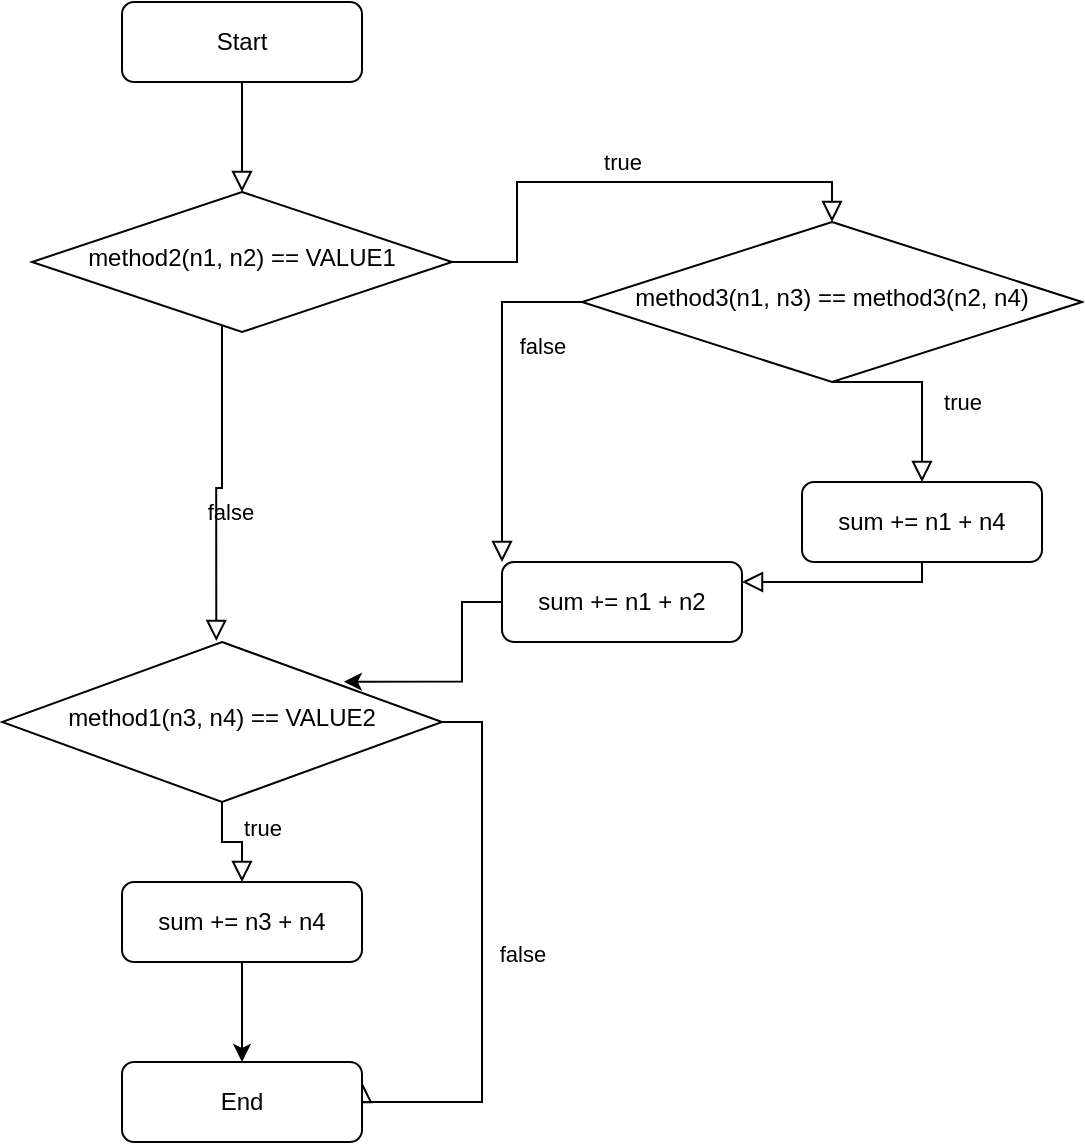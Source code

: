 <mxfile version="24.2.5" type="device">
  <diagram name="Page-1" id="5ynJy42BxBXal5pXmUsA">
    <mxGraphModel dx="1179" dy="683" grid="1" gridSize="10" guides="1" tooltips="1" connect="1" arrows="1" fold="1" page="1" pageScale="1" pageWidth="827" pageHeight="1169" math="0" shadow="0">
      <root>
        <mxCell id="0" />
        <mxCell id="1" parent="0" />
        <mxCell id="nx2Eyv0rDoXRoa020SPR-4" value="" style="rounded=0;html=1;jettySize=auto;orthogonalLoop=1;fontSize=11;endArrow=block;endFill=0;endSize=8;strokeWidth=1;shadow=0;labelBackgroundColor=none;edgeStyle=orthogonalEdgeStyle;" edge="1" parent="1" source="nx2Eyv0rDoXRoa020SPR-5" target="nx2Eyv0rDoXRoa020SPR-8">
          <mxGeometry relative="1" as="geometry" />
        </mxCell>
        <mxCell id="nx2Eyv0rDoXRoa020SPR-5" value="Start" style="rounded=1;whiteSpace=wrap;html=1;fontSize=12;glass=0;strokeWidth=1;shadow=0;" vertex="1" parent="1">
          <mxGeometry x="280" y="110" width="120" height="40" as="geometry" />
        </mxCell>
        <mxCell id="nx2Eyv0rDoXRoa020SPR-6" value="false" style="rounded=0;html=1;jettySize=auto;orthogonalLoop=1;fontSize=11;endArrow=block;endFill=0;endSize=8;strokeWidth=1;shadow=0;labelBackgroundColor=none;edgeStyle=orthogonalEdgeStyle;entryX=0.487;entryY=-0.007;entryDx=0;entryDy=0;entryPerimeter=0;" edge="1" parent="1" source="nx2Eyv0rDoXRoa020SPR-8" target="nx2Eyv0rDoXRoa020SPR-12">
          <mxGeometry x="0.196" y="7" relative="1" as="geometry">
            <mxPoint as="offset" />
            <mxPoint x="340" y="320" as="targetPoint" />
            <Array as="points">
              <mxPoint x="330" y="353" />
              <mxPoint x="327" y="353" />
            </Array>
          </mxGeometry>
        </mxCell>
        <mxCell id="nx2Eyv0rDoXRoa020SPR-7" value="true" style="edgeStyle=orthogonalEdgeStyle;rounded=0;html=1;jettySize=auto;orthogonalLoop=1;fontSize=11;endArrow=block;endFill=0;endSize=8;strokeWidth=1;shadow=0;labelBackgroundColor=none;entryX=0.5;entryY=0;entryDx=0;entryDy=0;" edge="1" parent="1" source="nx2Eyv0rDoXRoa020SPR-8" target="nx2Eyv0rDoXRoa020SPR-18">
          <mxGeometry y="10" relative="1" as="geometry">
            <mxPoint as="offset" />
            <mxPoint x="530" y="240" as="targetPoint" />
          </mxGeometry>
        </mxCell>
        <mxCell id="nx2Eyv0rDoXRoa020SPR-8" value="method2(n1, n2) == VALUE1" style="rhombus;whiteSpace=wrap;html=1;shadow=0;fontFamily=Helvetica;fontSize=12;align=center;strokeWidth=1;spacing=6;spacingTop=-4;" vertex="1" parent="1">
          <mxGeometry x="235" y="205" width="210" height="70" as="geometry" />
        </mxCell>
        <mxCell id="nx2Eyv0rDoXRoa020SPR-10" value="true" style="rounded=0;html=1;jettySize=auto;orthogonalLoop=1;fontSize=11;endArrow=block;endFill=0;endSize=8;strokeWidth=1;shadow=0;labelBackgroundColor=none;edgeStyle=orthogonalEdgeStyle;entryX=0.5;entryY=0;entryDx=0;entryDy=0;" edge="1" parent="1" source="nx2Eyv0rDoXRoa020SPR-12" target="nx2Eyv0rDoXRoa020SPR-17">
          <mxGeometry x="-0.5" y="20" relative="1" as="geometry">
            <mxPoint as="offset" />
          </mxGeometry>
        </mxCell>
        <mxCell id="nx2Eyv0rDoXRoa020SPR-11" value="false" style="edgeStyle=orthogonalEdgeStyle;rounded=0;html=1;jettySize=auto;orthogonalLoop=1;fontSize=11;endArrow=block;endFill=0;endSize=8;strokeWidth=1;shadow=0;labelBackgroundColor=none;entryX=1;entryY=0.25;entryDx=0;entryDy=0;" edge="1" parent="1" source="nx2Eyv0rDoXRoa020SPR-12" target="nx2Eyv0rDoXRoa020SPR-13">
          <mxGeometry x="-0.03" y="20" relative="1" as="geometry">
            <mxPoint as="offset" />
            <mxPoint x="530" y="810" as="targetPoint" />
            <Array as="points">
              <mxPoint x="460" y="470" />
              <mxPoint x="460" y="660" />
              <mxPoint x="400" y="660" />
            </Array>
          </mxGeometry>
        </mxCell>
        <mxCell id="nx2Eyv0rDoXRoa020SPR-12" value="method1(n3, n4) == VALUE2" style="rhombus;whiteSpace=wrap;html=1;shadow=0;fontFamily=Helvetica;fontSize=12;align=center;strokeWidth=1;spacing=6;spacingTop=-4;" vertex="1" parent="1">
          <mxGeometry x="220" y="430" width="220" height="80" as="geometry" />
        </mxCell>
        <mxCell id="nx2Eyv0rDoXRoa020SPR-13" value="End" style="rounded=1;whiteSpace=wrap;html=1;fontSize=12;glass=0;strokeWidth=1;shadow=0;" vertex="1" parent="1">
          <mxGeometry x="280" y="640" width="120" height="40" as="geometry" />
        </mxCell>
        <mxCell id="nx2Eyv0rDoXRoa020SPR-16" style="edgeStyle=orthogonalEdgeStyle;rounded=0;orthogonalLoop=1;jettySize=auto;html=1;entryX=0.5;entryY=0;entryDx=0;entryDy=0;" edge="1" parent="1" source="nx2Eyv0rDoXRoa020SPR-17" target="nx2Eyv0rDoXRoa020SPR-13">
          <mxGeometry relative="1" as="geometry" />
        </mxCell>
        <mxCell id="nx2Eyv0rDoXRoa020SPR-17" value="sum += n3 + n4" style="rounded=1;whiteSpace=wrap;html=1;fontSize=12;glass=0;strokeWidth=1;shadow=0;" vertex="1" parent="1">
          <mxGeometry x="280" y="550" width="120" height="40" as="geometry" />
        </mxCell>
        <mxCell id="nx2Eyv0rDoXRoa020SPR-18" value="method3(n1, n3) == method3(n2, n4)" style="rhombus;whiteSpace=wrap;html=1;shadow=0;fontFamily=Helvetica;fontSize=12;align=center;strokeWidth=1;spacing=6;spacingTop=-4;" vertex="1" parent="1">
          <mxGeometry x="510" y="220" width="250" height="80" as="geometry" />
        </mxCell>
        <mxCell id="nx2Eyv0rDoXRoa020SPR-20" value="true" style="rounded=0;html=1;jettySize=auto;orthogonalLoop=1;fontSize=11;endArrow=block;endFill=0;endSize=8;strokeWidth=1;shadow=0;labelBackgroundColor=none;edgeStyle=orthogonalEdgeStyle;entryX=0.5;entryY=0;entryDx=0;entryDy=0;exitX=0.5;exitY=1;exitDx=0;exitDy=0;" edge="1" parent="1" source="nx2Eyv0rDoXRoa020SPR-18" target="nx2Eyv0rDoXRoa020SPR-21">
          <mxGeometry x="0.158" y="20" relative="1" as="geometry">
            <mxPoint as="offset" />
            <mxPoint x="350" y="290" as="sourcePoint" />
            <mxPoint x="350" y="380" as="targetPoint" />
            <Array as="points">
              <mxPoint x="680" y="300" />
            </Array>
          </mxGeometry>
        </mxCell>
        <mxCell id="nx2Eyv0rDoXRoa020SPR-21" value="sum += n1 + n4" style="rounded=1;whiteSpace=wrap;html=1;fontSize=12;glass=0;strokeWidth=1;shadow=0;" vertex="1" parent="1">
          <mxGeometry x="620" y="350" width="120" height="40" as="geometry" />
        </mxCell>
        <mxCell id="nx2Eyv0rDoXRoa020SPR-22" value="false" style="rounded=0;html=1;jettySize=auto;orthogonalLoop=1;fontSize=11;endArrow=block;endFill=0;endSize=8;strokeWidth=1;shadow=0;labelBackgroundColor=none;edgeStyle=orthogonalEdgeStyle;entryX=0;entryY=0;entryDx=0;entryDy=0;exitX=0;exitY=0.5;exitDx=0;exitDy=0;" edge="1" parent="1" source="nx2Eyv0rDoXRoa020SPR-18" target="nx2Eyv0rDoXRoa020SPR-25">
          <mxGeometry x="-0.27" y="20" relative="1" as="geometry">
            <mxPoint as="offset" />
            <mxPoint x="540" y="400" as="sourcePoint" />
            <mxPoint x="540" y="455" as="targetPoint" />
            <Array as="points" />
          </mxGeometry>
        </mxCell>
        <mxCell id="nx2Eyv0rDoXRoa020SPR-23" value="" style="rounded=0;html=1;jettySize=auto;orthogonalLoop=1;fontSize=11;endArrow=block;endFill=0;endSize=8;strokeWidth=1;shadow=0;labelBackgroundColor=none;edgeStyle=orthogonalEdgeStyle;entryX=1;entryY=0.25;entryDx=0;entryDy=0;exitX=0.5;exitY=1;exitDx=0;exitDy=0;" edge="1" parent="1" source="nx2Eyv0rDoXRoa020SPR-21" target="nx2Eyv0rDoXRoa020SPR-25">
          <mxGeometry x="-0.891" y="20" relative="1" as="geometry">
            <mxPoint as="offset" />
            <mxPoint x="490" y="360" as="sourcePoint" />
            <mxPoint x="392" y="577" as="targetPoint" />
            <Array as="points">
              <mxPoint x="680" y="400" />
            </Array>
          </mxGeometry>
        </mxCell>
        <mxCell id="nx2Eyv0rDoXRoa020SPR-25" value="sum += n1 + n2" style="rounded=1;whiteSpace=wrap;html=1;fontSize=12;glass=0;strokeWidth=1;shadow=0;" vertex="1" parent="1">
          <mxGeometry x="470" y="390" width="120" height="40" as="geometry" />
        </mxCell>
        <mxCell id="nx2Eyv0rDoXRoa020SPR-26" style="edgeStyle=orthogonalEdgeStyle;rounded=0;orthogonalLoop=1;jettySize=auto;html=1;entryX=0.777;entryY=0.248;entryDx=0;entryDy=0;exitX=0;exitY=0.5;exitDx=0;exitDy=0;entryPerimeter=0;" edge="1" parent="1" source="nx2Eyv0rDoXRoa020SPR-25" target="nx2Eyv0rDoXRoa020SPR-12">
          <mxGeometry relative="1" as="geometry">
            <mxPoint x="350" y="600" as="sourcePoint" />
            <mxPoint x="350" y="650" as="targetPoint" />
          </mxGeometry>
        </mxCell>
      </root>
    </mxGraphModel>
  </diagram>
</mxfile>
